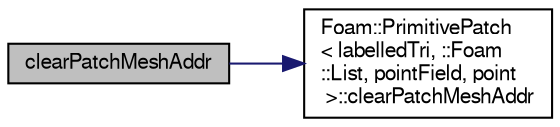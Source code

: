 digraph "clearPatchMeshAddr"
{
  bgcolor="transparent";
  edge [fontname="FreeSans",fontsize="10",labelfontname="FreeSans",labelfontsize="10"];
  node [fontname="FreeSans",fontsize="10",shape=record];
  rankdir="LR";
  Node286 [label="clearPatchMeshAddr",height=0.2,width=0.4,color="black", fillcolor="grey75", style="filled", fontcolor="black"];
  Node286 -> Node287 [color="midnightblue",fontsize="10",style="solid",fontname="FreeSans"];
  Node287 [label="Foam::PrimitivePatch\l\< labelledTri, ::Foam\l::List, pointField, point\l \>::clearPatchMeshAddr",height=0.2,width=0.4,color="black",URL="$a27538.html#adce7b0b57a3bbab0d02ee8592687eff1"];
}
